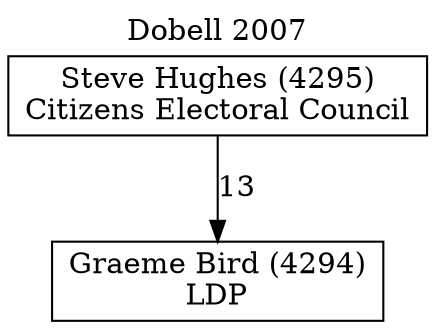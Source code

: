 // House preference flow
digraph "Graeme Bird (4294)_Dobell_2007" {
	graph [label="Dobell 2007" labelloc=t mclimit=10]
	node [shape=box]
	"Graeme Bird (4294)" [label="Graeme Bird (4294)
LDP"]
	"Steve Hughes (4295)" [label="Steve Hughes (4295)
Citizens Electoral Council"]
	"Steve Hughes (4295)" -> "Graeme Bird (4294)" [label=13]
}
